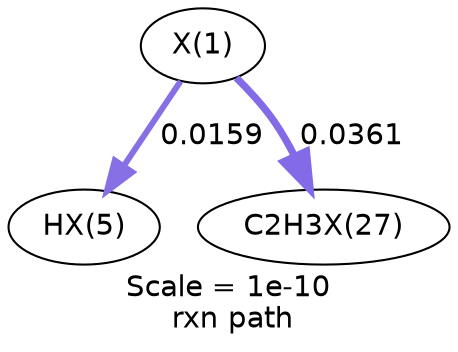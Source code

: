 digraph reaction_paths {
center=1;
s24 -> s25[fontname="Helvetica", style="setlinewidth(2.87)", arrowsize=1.44, color="0.7, 0.516, 0.9"
, label=" 0.0159"];
s24 -> s26[fontname="Helvetica", style="setlinewidth(3.49)", arrowsize=1.75, color="0.7, 0.536, 0.9"
, label=" 0.0361"];
s24 [ fontname="Helvetica", label="X(1)"];
s25 [ fontname="Helvetica", label="HX(5)"];
s26 [ fontname="Helvetica", label="C2H3X(27)"];
 label = "Scale = 1e-10\l rxn path";
 fontname = "Helvetica";
}
